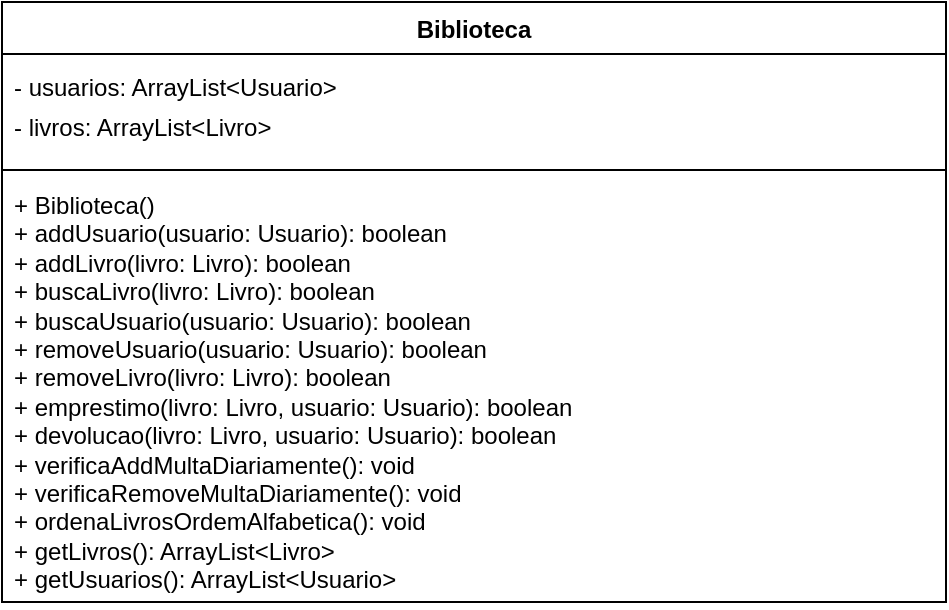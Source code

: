 <mxfile version="24.9.1">
  <diagram name="Página-1" id="uyzKtJIayKmU_S6aLGMJ">
    <mxGraphModel dx="367" dy="1913" grid="1" gridSize="10" guides="1" tooltips="1" connect="1" arrows="1" fold="1" page="1" pageScale="1" pageWidth="827" pageHeight="1169" math="0" shadow="0">
      <root>
        <mxCell id="0" />
        <mxCell id="1" parent="0" />
        <mxCell id="KqZLgsnKYEuAChXdqoSk-1" value="Biblioteca" style="swimlane;fontStyle=1;align=center;verticalAlign=top;childLayout=stackLayout;horizontal=1;startSize=26;horizontalStack=0;resizeParent=1;resizeParentMax=0;resizeLast=0;collapsible=1;marginBottom=0;whiteSpace=wrap;html=1;fillColor=default;" vertex="1" parent="1">
          <mxGeometry x="1040" y="-520" width="472" height="300" as="geometry" />
        </mxCell>
        <mxCell id="KqZLgsnKYEuAChXdqoSk-2" value="&lt;div style=&quot;line-height: 160%;&quot;&gt;- usuarios: ArrayList&amp;lt;Usuario&amp;gt;&amp;nbsp;&lt;/div&gt;&lt;div style=&quot;line-height: 160%;&quot;&gt;- livros: ArrayList&amp;lt;Livro&amp;gt;&amp;nbsp;&lt;br&gt;&lt;/div&gt;" style="text;strokeColor=none;fillColor=none;align=left;verticalAlign=middle;spacingLeft=4;spacingRight=4;overflow=hidden;rotatable=0;points=[[0,0.5],[1,0.5]];portConstraint=eastwest;whiteSpace=wrap;html=1;" vertex="1" parent="KqZLgsnKYEuAChXdqoSk-1">
          <mxGeometry y="26" width="472" height="54" as="geometry" />
        </mxCell>
        <mxCell id="KqZLgsnKYEuAChXdqoSk-3" value="" style="line;strokeWidth=1;fillColor=none;align=left;verticalAlign=middle;spacingTop=-1;spacingLeft=3;spacingRight=3;rotatable=0;labelPosition=right;points=[];portConstraint=eastwest;strokeColor=inherit;" vertex="1" parent="KqZLgsnKYEuAChXdqoSk-1">
          <mxGeometry y="80" width="472" height="8" as="geometry" />
        </mxCell>
        <mxCell id="KqZLgsnKYEuAChXdqoSk-4" value="+ &lt;span class=&quot;hljs-title function_ invoke__&quot;&gt;Biblioteca&lt;/span&gt;()&amp;nbsp;&lt;br&gt;+ &lt;span class=&quot;hljs-title function_ invoke__&quot;&gt;addUsuario&lt;/span&gt;(&lt;span class=&quot;hljs-attr&quot;&gt;usuario&lt;/span&gt;: Usuario): &lt;span class=&quot;hljs-keyword&quot;&gt;boolean&lt;/span&gt;&amp;nbsp;&lt;br&gt;+ &lt;span class=&quot;hljs-title function_ invoke__&quot;&gt;addLivro&lt;/span&gt;(&lt;span class=&quot;hljs-attr&quot;&gt;livro&lt;/span&gt;: Livro): &lt;span class=&quot;hljs-keyword&quot;&gt;boolean&lt;/span&gt;&amp;nbsp;&lt;br&gt;+ &lt;span class=&quot;hljs-title function_ invoke__&quot;&gt;buscaLivro&lt;/span&gt;(&lt;span class=&quot;hljs-attr&quot;&gt;livro&lt;/span&gt;: Livro): &lt;span class=&quot;hljs-keyword&quot;&gt;boolean&lt;/span&gt;&amp;nbsp;&lt;br&gt;+ &lt;span class=&quot;hljs-title function_ invoke__&quot;&gt;buscaUsuario&lt;/span&gt;(&lt;span class=&quot;hljs-attr&quot;&gt;usuario&lt;/span&gt;: Usuario): &lt;span class=&quot;hljs-keyword&quot;&gt;boolean&lt;/span&gt;&amp;nbsp;&lt;br&gt;+ &lt;span class=&quot;hljs-title function_ invoke__&quot;&gt;removeUsuario&lt;/span&gt;(&lt;span class=&quot;hljs-attr&quot;&gt;usuario&lt;/span&gt;: Usuario): &lt;span class=&quot;hljs-keyword&quot;&gt;boolean&lt;/span&gt;&amp;nbsp;&lt;br&gt;+ &lt;span class=&quot;hljs-title function_ invoke__&quot;&gt;removeLivro&lt;/span&gt;(&lt;span class=&quot;hljs-attr&quot;&gt;livro&lt;/span&gt;: Livro): &lt;span class=&quot;hljs-keyword&quot;&gt;boolean&lt;/span&gt;&amp;nbsp;&lt;br&gt;+ &lt;span class=&quot;hljs-title function_ invoke__&quot;&gt;emprestimo&lt;/span&gt;(&lt;span class=&quot;hljs-attr&quot;&gt;livro&lt;/span&gt;: Livro, &lt;span class=&quot;hljs-attr&quot;&gt;usuario&lt;/span&gt;: Usuario): &lt;span class=&quot;hljs-keyword&quot;&gt;boolean&lt;/span&gt;&amp;nbsp;&lt;br&gt;+ &lt;span class=&quot;hljs-title function_ invoke__&quot;&gt;devolucao&lt;/span&gt;(&lt;span class=&quot;hljs-attr&quot;&gt;livro&lt;/span&gt;: Livro, &lt;span class=&quot;hljs-attr&quot;&gt;usuario&lt;/span&gt;: Usuario): &lt;span class=&quot;hljs-keyword&quot;&gt;boolean&lt;/span&gt;&amp;nbsp;&lt;br&gt;+ &lt;span class=&quot;hljs-title function_ invoke__&quot;&gt;verificaAddMultaDiariamente&lt;/span&gt;(): &lt;span class=&quot;hljs-keyword&quot;&gt;void&lt;/span&gt;&amp;nbsp;&lt;br&gt;+ &lt;span class=&quot;hljs-title function_ invoke__&quot;&gt;verificaRemoveMultaDiariamente&lt;/span&gt;(): &lt;span class=&quot;hljs-keyword&quot;&gt;void&lt;/span&gt;&amp;nbsp;&lt;br&gt;+ &lt;span class=&quot;hljs-title function_ invoke__&quot;&gt;ordenaLivrosOrdemAlfabetica&lt;/span&gt;(): &lt;span class=&quot;hljs-keyword&quot;&gt;void&lt;/span&gt;&amp;nbsp;&lt;br&gt;+ &lt;span class=&quot;hljs-title function_ invoke__&quot;&gt;getLivros&lt;/span&gt;(): ArrayList&amp;lt;Livro&amp;gt;&amp;nbsp;&lt;br&gt;+ &lt;span class=&quot;hljs-title function_ invoke__&quot;&gt;getUsuarios&lt;/span&gt;(): ArrayList&amp;lt;Usuario&amp;gt;" style="text;strokeColor=none;fillColor=none;align=left;verticalAlign=top;spacingLeft=4;spacingRight=4;overflow=hidden;rotatable=0;points=[[0,0.5],[1,0.5]];portConstraint=eastwest;whiteSpace=wrap;html=1;" vertex="1" parent="KqZLgsnKYEuAChXdqoSk-1">
          <mxGeometry y="88" width="472" height="212" as="geometry" />
        </mxCell>
      </root>
    </mxGraphModel>
  </diagram>
</mxfile>
